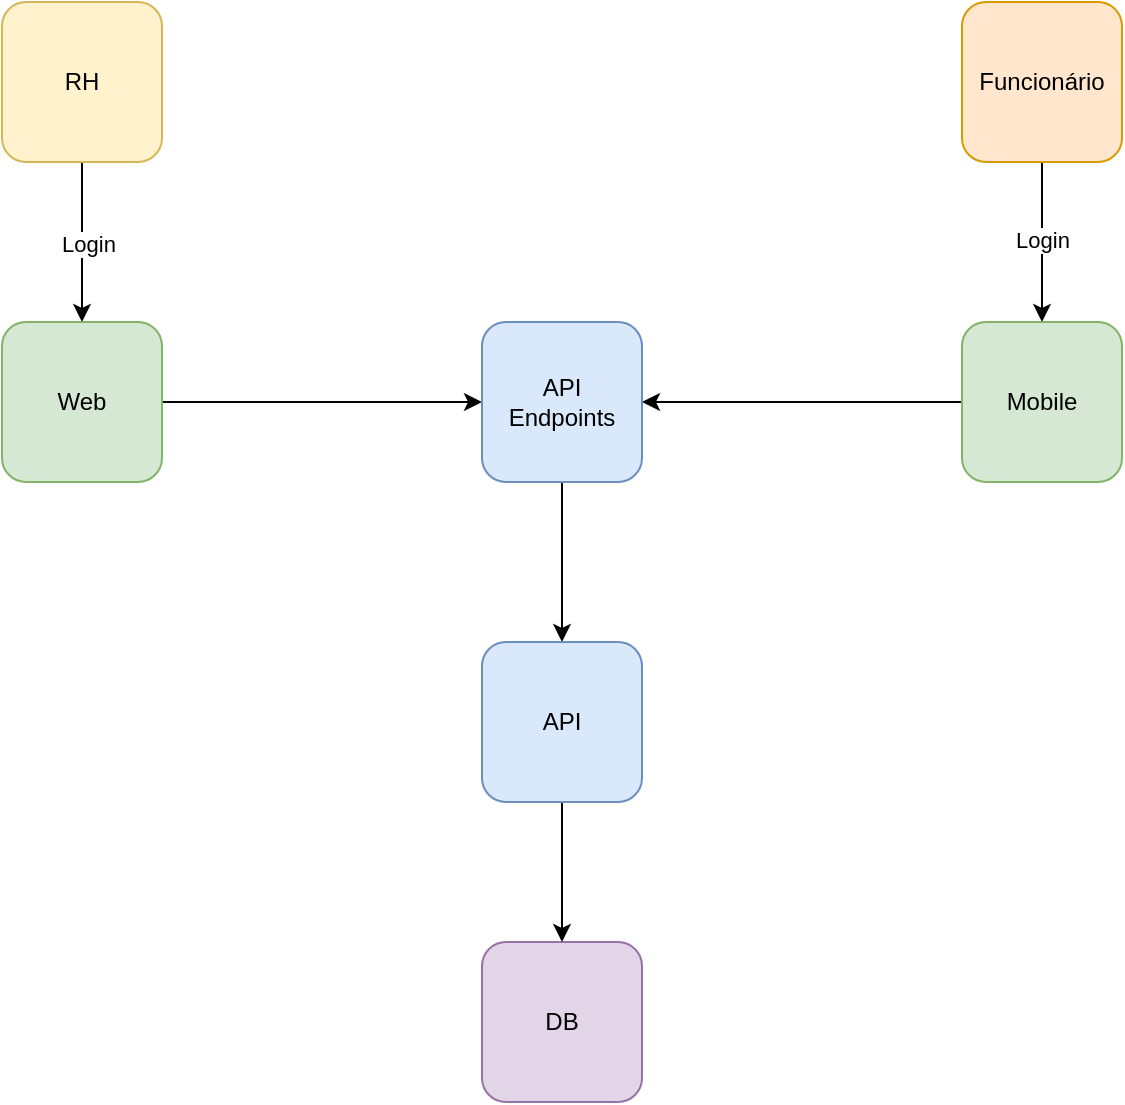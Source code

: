 <mxfile version="27.2.0">
  <diagram name="Página-1" id="kPdVH2KCaLIll-RG5n46">
    <mxGraphModel dx="1426" dy="749" grid="1" gridSize="10" guides="1" tooltips="1" connect="1" arrows="1" fold="1" page="1" pageScale="1" pageWidth="827" pageHeight="1169" math="0" shadow="0">
      <root>
        <mxCell id="0" />
        <mxCell id="1" parent="0" />
        <mxCell id="Dg9mZwrB-1rd47UA7Utw-5" style="edgeStyle=orthogonalEdgeStyle;rounded=0;orthogonalLoop=1;jettySize=auto;html=1;entryX=0.5;entryY=0;entryDx=0;entryDy=0;" edge="1" parent="1" source="Dg9mZwrB-1rd47UA7Utw-1" target="Dg9mZwrB-1rd47UA7Utw-3">
          <mxGeometry relative="1" as="geometry" />
        </mxCell>
        <mxCell id="Dg9mZwrB-1rd47UA7Utw-7" value="Login" style="edgeLabel;html=1;align=center;verticalAlign=middle;resizable=0;points=[];" vertex="1" connectable="0" parent="Dg9mZwrB-1rd47UA7Utw-5">
          <mxGeometry x="0.025" y="3" relative="1" as="geometry">
            <mxPoint as="offset" />
          </mxGeometry>
        </mxCell>
        <mxCell id="Dg9mZwrB-1rd47UA7Utw-1" value="RH" style="rounded=1;whiteSpace=wrap;html=1;fillColor=#fff2cc;strokeColor=#d6b656;" vertex="1" parent="1">
          <mxGeometry x="120" y="80" width="80" height="80" as="geometry" />
        </mxCell>
        <mxCell id="Dg9mZwrB-1rd47UA7Utw-6" style="edgeStyle=orthogonalEdgeStyle;rounded=0;orthogonalLoop=1;jettySize=auto;html=1;entryX=0.5;entryY=0;entryDx=0;entryDy=0;" edge="1" parent="1" source="Dg9mZwrB-1rd47UA7Utw-2" target="Dg9mZwrB-1rd47UA7Utw-4">
          <mxGeometry relative="1" as="geometry" />
        </mxCell>
        <mxCell id="Dg9mZwrB-1rd47UA7Utw-8" value="Login" style="edgeLabel;html=1;align=center;verticalAlign=middle;resizable=0;points=[];" vertex="1" connectable="0" parent="Dg9mZwrB-1rd47UA7Utw-6">
          <mxGeometry x="-0.022" relative="1" as="geometry">
            <mxPoint as="offset" />
          </mxGeometry>
        </mxCell>
        <mxCell id="Dg9mZwrB-1rd47UA7Utw-2" value="Funcionário" style="rounded=1;whiteSpace=wrap;html=1;fillColor=#ffe6cc;strokeColor=#d79b00;" vertex="1" parent="1">
          <mxGeometry x="600" y="80" width="80" height="80" as="geometry" />
        </mxCell>
        <mxCell id="Dg9mZwrB-1rd47UA7Utw-11" style="edgeStyle=orthogonalEdgeStyle;rounded=0;orthogonalLoop=1;jettySize=auto;html=1;" edge="1" parent="1" source="Dg9mZwrB-1rd47UA7Utw-3" target="Dg9mZwrB-1rd47UA7Utw-9">
          <mxGeometry relative="1" as="geometry" />
        </mxCell>
        <mxCell id="Dg9mZwrB-1rd47UA7Utw-3" value="Web" style="rounded=1;whiteSpace=wrap;html=1;fillColor=#d5e8d4;strokeColor=#82b366;" vertex="1" parent="1">
          <mxGeometry x="120" y="240" width="80" height="80" as="geometry" />
        </mxCell>
        <mxCell id="Dg9mZwrB-1rd47UA7Utw-12" style="edgeStyle=orthogonalEdgeStyle;rounded=0;orthogonalLoop=1;jettySize=auto;html=1;entryX=1;entryY=0.5;entryDx=0;entryDy=0;" edge="1" parent="1" source="Dg9mZwrB-1rd47UA7Utw-4" target="Dg9mZwrB-1rd47UA7Utw-9">
          <mxGeometry relative="1" as="geometry" />
        </mxCell>
        <mxCell id="Dg9mZwrB-1rd47UA7Utw-4" value="Mobile" style="rounded=1;whiteSpace=wrap;html=1;fillColor=#d5e8d4;strokeColor=#82b366;" vertex="1" parent="1">
          <mxGeometry x="600" y="240" width="80" height="80" as="geometry" />
        </mxCell>
        <mxCell id="Dg9mZwrB-1rd47UA7Utw-19" style="edgeStyle=orthogonalEdgeStyle;rounded=0;orthogonalLoop=1;jettySize=auto;html=1;entryX=0.5;entryY=0;entryDx=0;entryDy=0;" edge="1" parent="1" source="Dg9mZwrB-1rd47UA7Utw-9" target="Dg9mZwrB-1rd47UA7Utw-18">
          <mxGeometry relative="1" as="geometry" />
        </mxCell>
        <mxCell id="Dg9mZwrB-1rd47UA7Utw-9" value="API&lt;div&gt;Endpoints&lt;/div&gt;" style="rounded=1;whiteSpace=wrap;html=1;fillColor=#dae8fc;strokeColor=#6c8ebf;" vertex="1" parent="1">
          <mxGeometry x="360" y="240" width="80" height="80" as="geometry" />
        </mxCell>
        <mxCell id="Dg9mZwrB-1rd47UA7Utw-15" value="DB" style="rounded=1;whiteSpace=wrap;html=1;fillColor=#e1d5e7;strokeColor=#9673a6;" vertex="1" parent="1">
          <mxGeometry x="360" y="550" width="80" height="80" as="geometry" />
        </mxCell>
        <mxCell id="Dg9mZwrB-1rd47UA7Utw-20" style="edgeStyle=orthogonalEdgeStyle;rounded=0;orthogonalLoop=1;jettySize=auto;html=1;entryX=0.5;entryY=0;entryDx=0;entryDy=0;" edge="1" parent="1" source="Dg9mZwrB-1rd47UA7Utw-18" target="Dg9mZwrB-1rd47UA7Utw-15">
          <mxGeometry relative="1" as="geometry" />
        </mxCell>
        <mxCell id="Dg9mZwrB-1rd47UA7Utw-18" value="API" style="rounded=1;whiteSpace=wrap;html=1;fillColor=#dae8fc;strokeColor=#6c8ebf;" vertex="1" parent="1">
          <mxGeometry x="360" y="400" width="80" height="80" as="geometry" />
        </mxCell>
      </root>
    </mxGraphModel>
  </diagram>
</mxfile>
